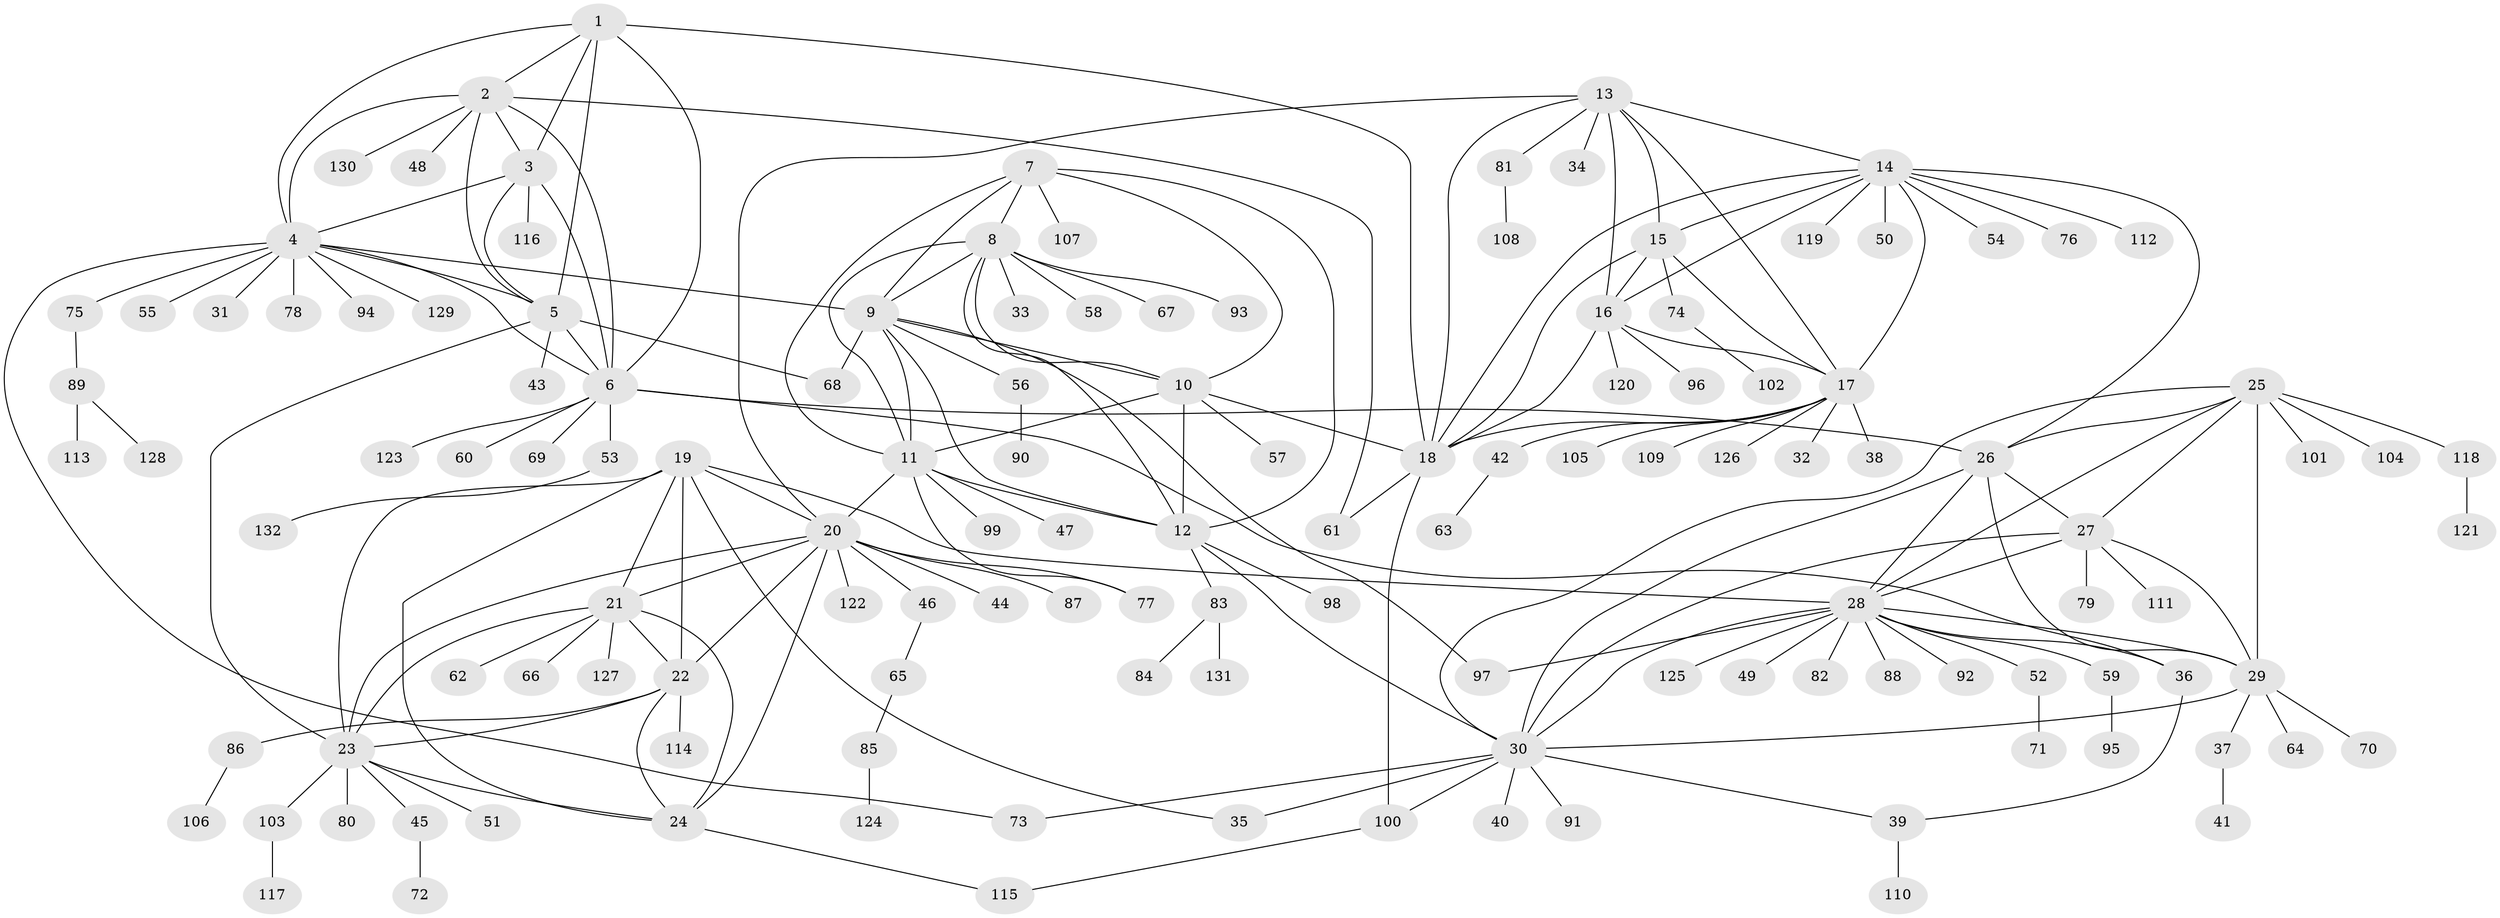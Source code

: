 // Generated by graph-tools (version 1.1) at 2025/26/03/09/25 03:26:44]
// undirected, 132 vertices, 197 edges
graph export_dot {
graph [start="1"]
  node [color=gray90,style=filled];
  1;
  2;
  3;
  4;
  5;
  6;
  7;
  8;
  9;
  10;
  11;
  12;
  13;
  14;
  15;
  16;
  17;
  18;
  19;
  20;
  21;
  22;
  23;
  24;
  25;
  26;
  27;
  28;
  29;
  30;
  31;
  32;
  33;
  34;
  35;
  36;
  37;
  38;
  39;
  40;
  41;
  42;
  43;
  44;
  45;
  46;
  47;
  48;
  49;
  50;
  51;
  52;
  53;
  54;
  55;
  56;
  57;
  58;
  59;
  60;
  61;
  62;
  63;
  64;
  65;
  66;
  67;
  68;
  69;
  70;
  71;
  72;
  73;
  74;
  75;
  76;
  77;
  78;
  79;
  80;
  81;
  82;
  83;
  84;
  85;
  86;
  87;
  88;
  89;
  90;
  91;
  92;
  93;
  94;
  95;
  96;
  97;
  98;
  99;
  100;
  101;
  102;
  103;
  104;
  105;
  106;
  107;
  108;
  109;
  110;
  111;
  112;
  113;
  114;
  115;
  116;
  117;
  118;
  119;
  120;
  121;
  122;
  123;
  124;
  125;
  126;
  127;
  128;
  129;
  130;
  131;
  132;
  1 -- 2;
  1 -- 3;
  1 -- 4;
  1 -- 5;
  1 -- 6;
  1 -- 18;
  2 -- 3;
  2 -- 4;
  2 -- 5;
  2 -- 6;
  2 -- 48;
  2 -- 61;
  2 -- 130;
  3 -- 4;
  3 -- 5;
  3 -- 6;
  3 -- 116;
  4 -- 5;
  4 -- 6;
  4 -- 9;
  4 -- 31;
  4 -- 55;
  4 -- 73;
  4 -- 75;
  4 -- 78;
  4 -- 94;
  4 -- 129;
  5 -- 6;
  5 -- 23;
  5 -- 43;
  5 -- 68;
  6 -- 26;
  6 -- 36;
  6 -- 53;
  6 -- 60;
  6 -- 69;
  6 -- 123;
  7 -- 8;
  7 -- 9;
  7 -- 10;
  7 -- 11;
  7 -- 12;
  7 -- 107;
  8 -- 9;
  8 -- 10;
  8 -- 11;
  8 -- 12;
  8 -- 33;
  8 -- 58;
  8 -- 67;
  8 -- 93;
  9 -- 10;
  9 -- 11;
  9 -- 12;
  9 -- 56;
  9 -- 68;
  9 -- 97;
  10 -- 11;
  10 -- 12;
  10 -- 18;
  10 -- 57;
  11 -- 12;
  11 -- 20;
  11 -- 47;
  11 -- 77;
  11 -- 99;
  12 -- 30;
  12 -- 83;
  12 -- 98;
  13 -- 14;
  13 -- 15;
  13 -- 16;
  13 -- 17;
  13 -- 18;
  13 -- 20;
  13 -- 34;
  13 -- 81;
  14 -- 15;
  14 -- 16;
  14 -- 17;
  14 -- 18;
  14 -- 26;
  14 -- 50;
  14 -- 54;
  14 -- 76;
  14 -- 112;
  14 -- 119;
  15 -- 16;
  15 -- 17;
  15 -- 18;
  15 -- 74;
  16 -- 17;
  16 -- 18;
  16 -- 96;
  16 -- 120;
  17 -- 18;
  17 -- 32;
  17 -- 38;
  17 -- 42;
  17 -- 105;
  17 -- 109;
  17 -- 126;
  18 -- 61;
  18 -- 100;
  19 -- 20;
  19 -- 21;
  19 -- 22;
  19 -- 23;
  19 -- 24;
  19 -- 28;
  19 -- 35;
  20 -- 21;
  20 -- 22;
  20 -- 23;
  20 -- 24;
  20 -- 44;
  20 -- 46;
  20 -- 77;
  20 -- 87;
  20 -- 122;
  21 -- 22;
  21 -- 23;
  21 -- 24;
  21 -- 62;
  21 -- 66;
  21 -- 127;
  22 -- 23;
  22 -- 24;
  22 -- 86;
  22 -- 114;
  23 -- 24;
  23 -- 45;
  23 -- 51;
  23 -- 80;
  23 -- 103;
  24 -- 115;
  25 -- 26;
  25 -- 27;
  25 -- 28;
  25 -- 29;
  25 -- 30;
  25 -- 101;
  25 -- 104;
  25 -- 118;
  26 -- 27;
  26 -- 28;
  26 -- 29;
  26 -- 30;
  27 -- 28;
  27 -- 29;
  27 -- 30;
  27 -- 79;
  27 -- 111;
  28 -- 29;
  28 -- 30;
  28 -- 36;
  28 -- 49;
  28 -- 52;
  28 -- 59;
  28 -- 82;
  28 -- 88;
  28 -- 92;
  28 -- 97;
  28 -- 125;
  29 -- 30;
  29 -- 37;
  29 -- 64;
  29 -- 70;
  30 -- 35;
  30 -- 39;
  30 -- 40;
  30 -- 73;
  30 -- 91;
  30 -- 100;
  36 -- 39;
  37 -- 41;
  39 -- 110;
  42 -- 63;
  45 -- 72;
  46 -- 65;
  52 -- 71;
  53 -- 132;
  56 -- 90;
  59 -- 95;
  65 -- 85;
  74 -- 102;
  75 -- 89;
  81 -- 108;
  83 -- 84;
  83 -- 131;
  85 -- 124;
  86 -- 106;
  89 -- 113;
  89 -- 128;
  100 -- 115;
  103 -- 117;
  118 -- 121;
}
